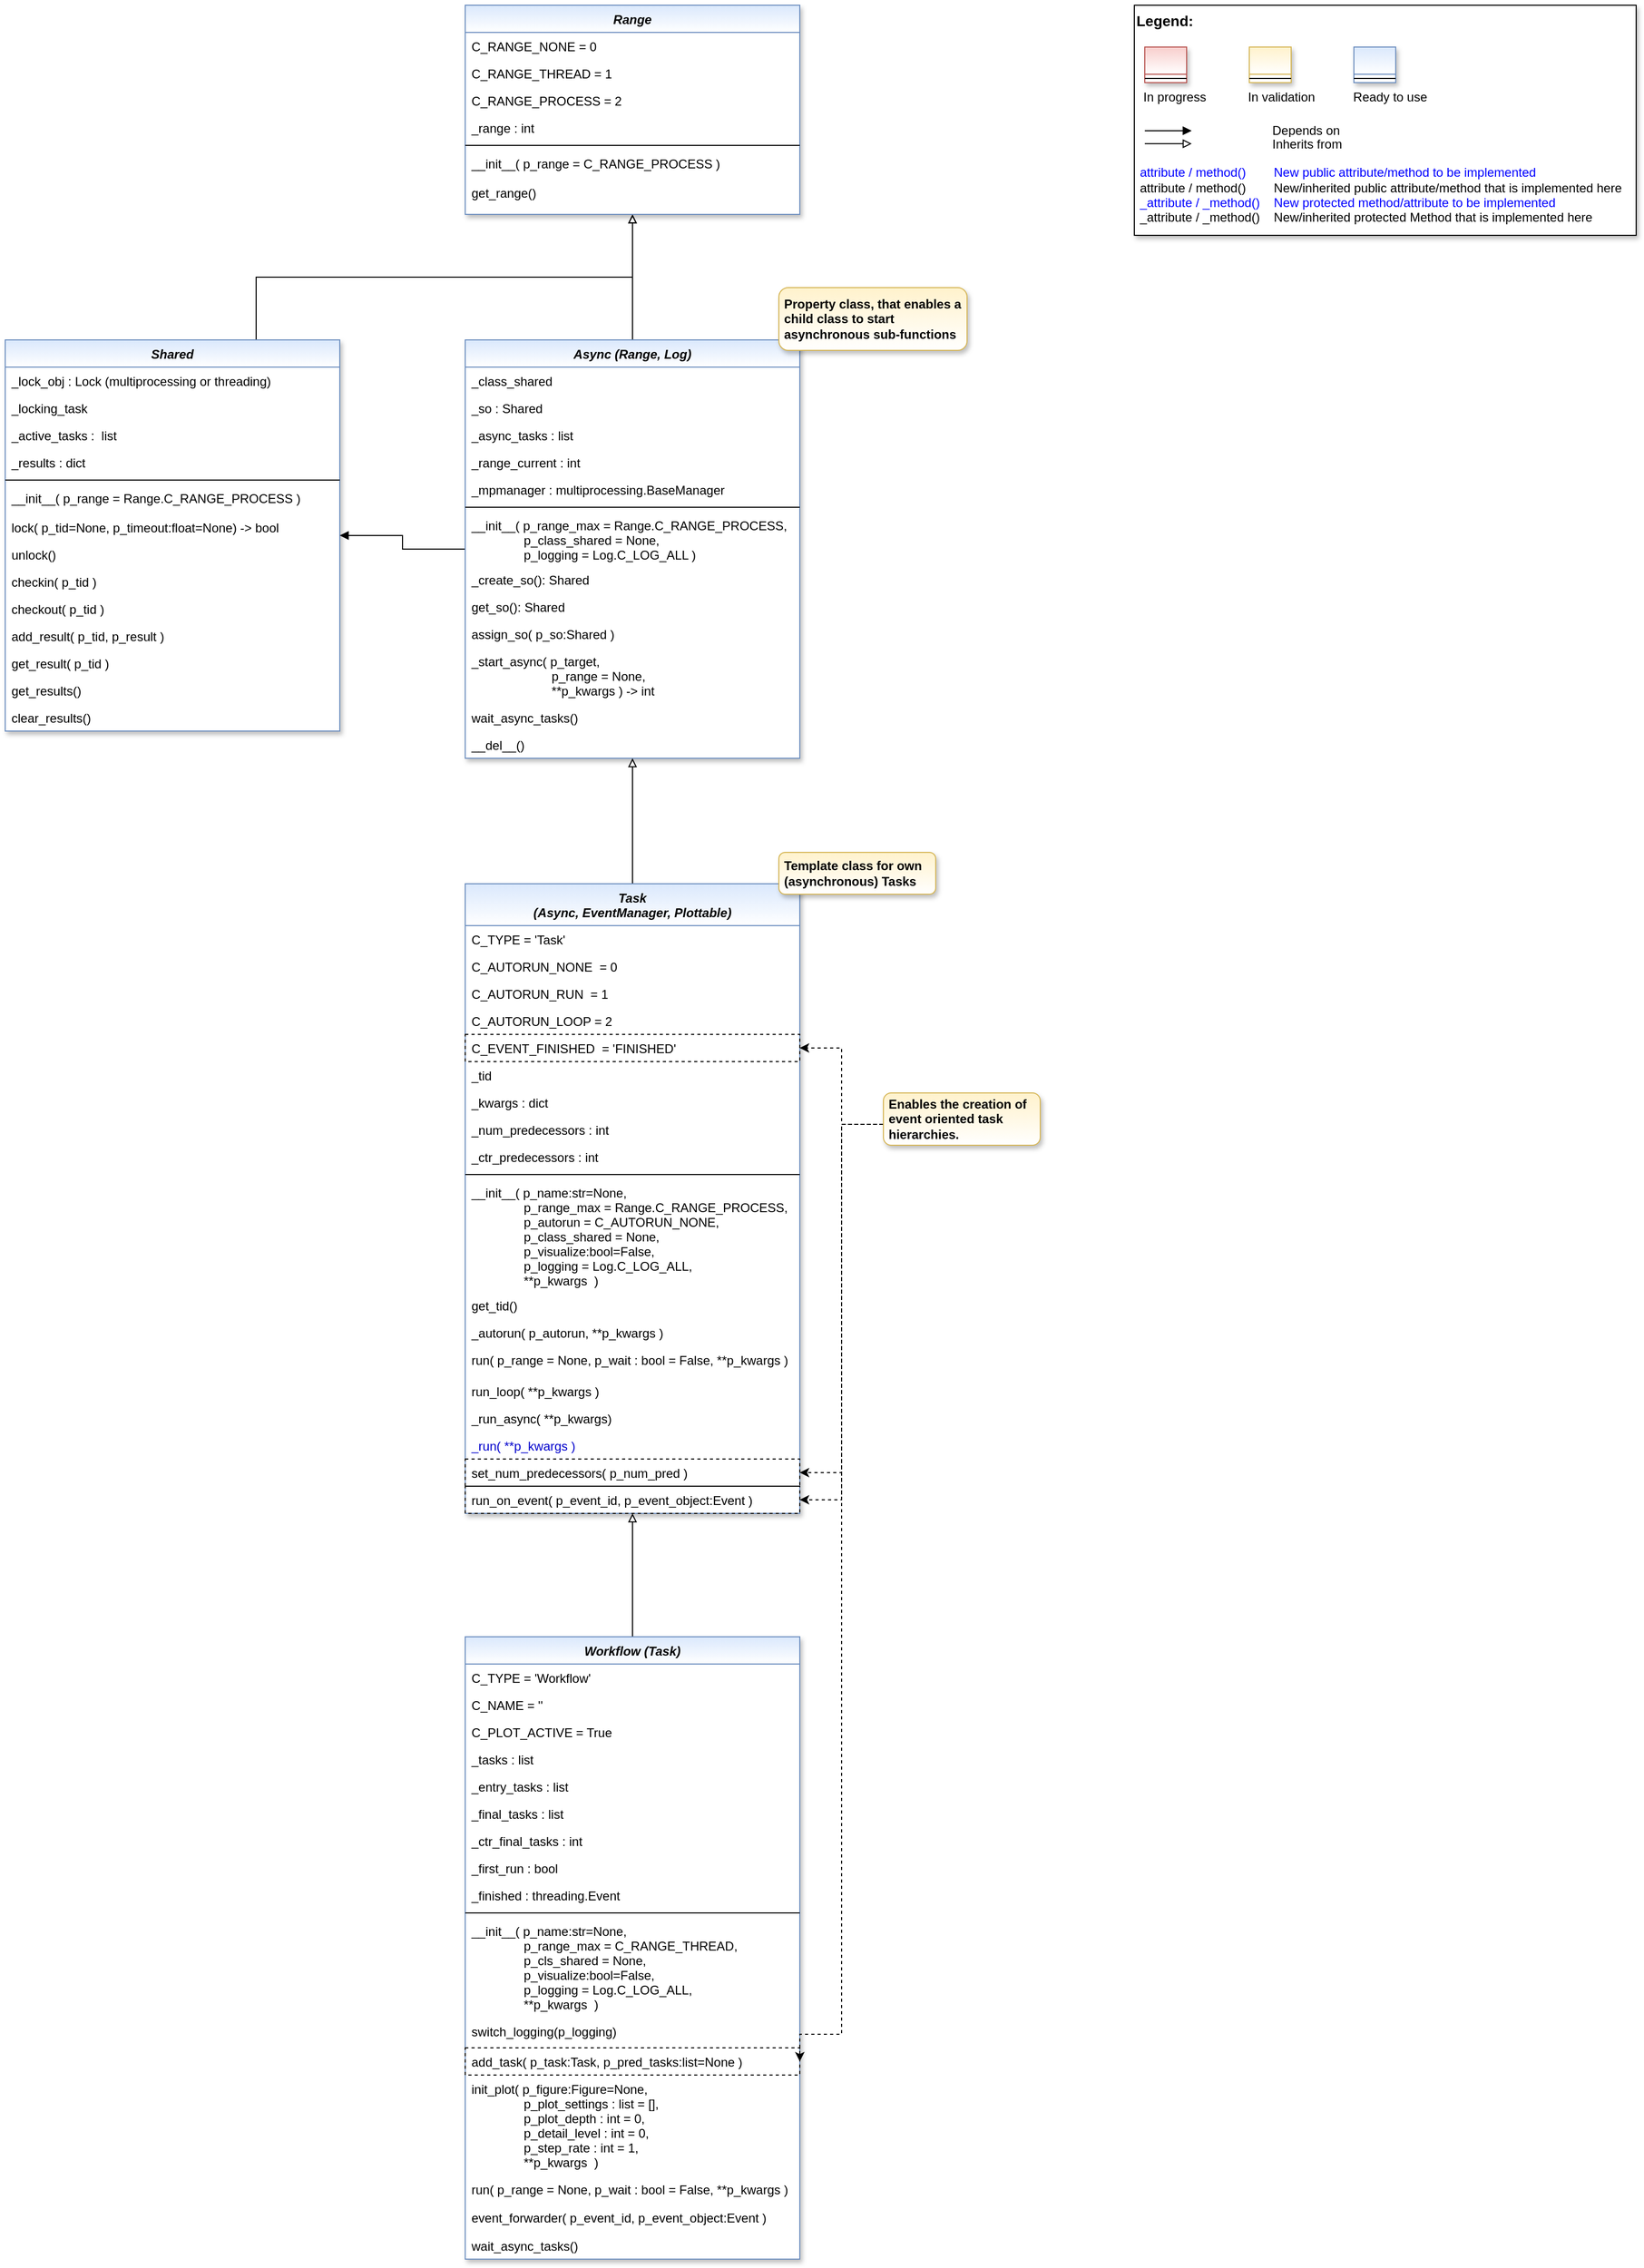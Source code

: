 <mxfile version="20.2.8" type="device"><diagram id="C5RBs43oDa-KdzZeNtuy" name="Page-1"><mxGraphModel dx="2810" dy="5937" grid="1" gridSize="10" guides="1" tooltips="1" connect="1" arrows="1" fold="1" page="1" pageScale="1" pageWidth="1654" pageHeight="2336" math="0" shadow="0"><root><mxCell id="WIyWlLk6GJQsqaUBKTNV-0"/><mxCell id="WIyWlLk6GJQsqaUBKTNV-1" parent="WIyWlLk6GJQsqaUBKTNV-0"/><mxCell id="HHrvhmsQsyEggMaAUGNa-10" value="" style="group" parent="WIyWlLk6GJQsqaUBKTNV-1" vertex="1" connectable="0"><mxGeometry x="1120" y="-4640" width="480" height="220" as="geometry"/></mxCell><mxCell id="HHrvhmsQsyEggMaAUGNa-11" value="&lt;font color=&quot;#000000&quot; size=&quot;1&quot;&gt;&lt;b style=&quot;font-size: 14px&quot;&gt;Legend:&lt;br&gt;&lt;/b&gt;&lt;/font&gt;&lt;br&gt;&lt;br&gt;&lt;br&gt;&lt;font color=&quot;#0000ff&quot; style=&quot;font-size: 6px&quot;&gt;&lt;br&gt;&lt;/font&gt;&lt;span style=&quot;color: rgb(0 , 0 , 0)&quot;&gt;&lt;font style=&quot;font-size: 4px&quot;&gt;&amp;nbsp; &amp;nbsp;&lt;/font&gt;&amp;nbsp;In progress&amp;nbsp; &amp;nbsp; &amp;nbsp; &amp;nbsp; &amp;nbsp; &amp;nbsp; In validation&amp;nbsp; &amp;nbsp; &amp;nbsp; &amp;nbsp; &amp;nbsp; &amp;nbsp;Ready to use&lt;/span&gt;&lt;font color=&quot;#000000&quot;&gt;&amp;nbsp;&lt;br&gt;&lt;/font&gt;&lt;font color=&quot;#0000ff&quot;&gt;&lt;br&gt;&lt;br&gt;&lt;br&gt;&lt;br&gt;&amp;nbsp;attribute / method()&amp;nbsp; &amp;nbsp; &amp;nbsp; &amp;nbsp; New public attribute/method to be implemented&lt;/font&gt;&lt;br&gt;&lt;font color=&quot;#000000&quot;&gt;&amp;nbsp;&lt;/font&gt;&lt;font color=&quot;#000000&quot;&gt;attribute / method()&lt;span&gt;&#9;&lt;/span&gt;&amp;nbsp; &amp;nbsp; &amp;nbsp; &amp;nbsp;New/inherited public attribute/method that is implemented here&lt;br&gt;&lt;/font&gt;&lt;font color=&quot;#0000ff&quot;&gt;&amp;nbsp;_attribute /&amp;nbsp;&lt;/font&gt;&lt;font color=&quot;#0000ff&quot;&gt;_method()&amp;nbsp; &amp;nbsp; New protected method/attribute to be implemented&lt;/font&gt;&lt;br&gt;&lt;font color=&quot;#000000&quot;&gt;&amp;nbsp;_attribute / _method()&amp;nbsp; &amp;nbsp; New/inherited protected Method that is implemented here&lt;br&gt;&lt;/font&gt;&lt;font color=&quot;#000000&quot;&gt;&lt;br&gt;&lt;br&gt;&lt;br&gt;&lt;br&gt;&lt;br&gt;&lt;/font&gt;" style="text;html=1;align=left;verticalAlign=top;whiteSpace=wrap;rounded=0;fontColor=#006600;strokeColor=#000000;shadow=1;fillColor=#ffffff;" parent="HHrvhmsQsyEggMaAUGNa-10" vertex="1"><mxGeometry width="480" height="220" as="geometry"/></mxCell><mxCell id="HHrvhmsQsyEggMaAUGNa-12" value="Depends on" style="endArrow=block;html=1;labelPosition=right;verticalLabelPosition=middle;align=left;verticalAlign=middle;endFill=1;fontSize=12;" parent="HHrvhmsQsyEggMaAUGNa-10" edge="1"><mxGeometry x="-1590" y="-2180" width="50" height="50" as="geometry"><mxPoint x="10.0" y="120.003" as="sourcePoint"/><mxPoint x="54.848" y="120.003" as="targetPoint"/><mxPoint x="98" as="offset"/><Array as="points"><mxPoint x="30" y="120"/></Array></mxGeometry></mxCell><mxCell id="HHrvhmsQsyEggMaAUGNa-13" value="Inherits from" style="endArrow=block;html=1;labelPosition=right;verticalLabelPosition=middle;align=left;verticalAlign=middle;endFill=0;fontSize=12;" parent="HHrvhmsQsyEggMaAUGNa-10" edge="1"><mxGeometry x="-1590" y="-2180" width="50" height="50" as="geometry"><mxPoint x="10.0" y="132.385" as="sourcePoint"/><mxPoint x="54.848" y="132.385" as="targetPoint"/><mxPoint x="98" y="1" as="offset"/></mxGeometry></mxCell><mxCell id="HHrvhmsQsyEggMaAUGNa-14" value="" style="swimlane;fontStyle=3;align=center;verticalAlign=top;childLayout=stackLayout;horizontal=1;startSize=26;horizontalStack=0;resizeParent=1;resizeLast=0;collapsible=1;marginBottom=0;rounded=0;shadow=1;strokeWidth=1;fillColor=#f8cecc;strokeColor=#b85450;gradientColor=#ffffff;swimlaneFillColor=#ffffff;" parent="HHrvhmsQsyEggMaAUGNa-10" vertex="1"><mxGeometry x="10" y="40" width="40" height="34" as="geometry"><mxRectangle x="230" y="140" width="160" height="26" as="alternateBounds"/></mxGeometry></mxCell><mxCell id="HHrvhmsQsyEggMaAUGNa-15" value="" style="line;html=1;strokeWidth=1;align=left;verticalAlign=middle;spacingTop=-1;spacingLeft=3;spacingRight=3;rotatable=0;labelPosition=right;points=[];portConstraint=eastwest;" parent="HHrvhmsQsyEggMaAUGNa-14" vertex="1"><mxGeometry y="26" width="40" height="8" as="geometry"/></mxCell><mxCell id="HHrvhmsQsyEggMaAUGNa-16" value="" style="swimlane;fontStyle=3;align=center;verticalAlign=top;childLayout=stackLayout;horizontal=1;startSize=26;horizontalStack=0;resizeParent=1;resizeLast=0;collapsible=1;marginBottom=0;rounded=0;shadow=1;strokeWidth=1;fillColor=#fff2cc;strokeColor=#d6b656;gradientColor=#ffffff;swimlaneFillColor=#ffffff;" parent="HHrvhmsQsyEggMaAUGNa-10" vertex="1"><mxGeometry x="110" y="40" width="40" height="34" as="geometry"><mxRectangle x="230" y="140" width="160" height="26" as="alternateBounds"/></mxGeometry></mxCell><mxCell id="HHrvhmsQsyEggMaAUGNa-17" value="" style="line;html=1;strokeWidth=1;align=left;verticalAlign=middle;spacingTop=-1;spacingLeft=3;spacingRight=3;rotatable=0;labelPosition=right;points=[];portConstraint=eastwest;" parent="HHrvhmsQsyEggMaAUGNa-16" vertex="1"><mxGeometry y="26" width="40" height="8" as="geometry"/></mxCell><mxCell id="HHrvhmsQsyEggMaAUGNa-18" value="" style="swimlane;fontStyle=3;align=center;verticalAlign=top;childLayout=stackLayout;horizontal=1;startSize=26;horizontalStack=0;resizeParent=1;resizeLast=0;collapsible=1;marginBottom=0;rounded=0;shadow=1;strokeWidth=1;fillColor=#dae8fc;strokeColor=#6c8ebf;gradientColor=#ffffff;swimlaneFillColor=#ffffff;" parent="HHrvhmsQsyEggMaAUGNa-10" vertex="1"><mxGeometry x="210" y="40" width="40" height="34" as="geometry"><mxRectangle x="230" y="140" width="160" height="26" as="alternateBounds"/></mxGeometry></mxCell><mxCell id="HHrvhmsQsyEggMaAUGNa-19" value="" style="line;html=1;strokeWidth=1;align=left;verticalAlign=middle;spacingTop=-1;spacingLeft=3;spacingRight=3;rotatable=0;labelPosition=right;points=[];portConstraint=eastwest;" parent="HHrvhmsQsyEggMaAUGNa-18" vertex="1"><mxGeometry y="26" width="40" height="8" as="geometry"/></mxCell><mxCell id="9LxAVHbpvMnnxBHoJzir-17" style="edgeStyle=orthogonalEdgeStyle;rounded=0;orthogonalLoop=1;jettySize=auto;html=1;fontColor=default;endArrow=block;endFill=0;exitX=0.75;exitY=0;exitDx=0;exitDy=0;" parent="WIyWlLk6GJQsqaUBKTNV-1" source="WDuXBOlFY5vo2XqwVICg-8" target="9LxAVHbpvMnnxBHoJzir-0" edge="1"><mxGeometry relative="1" as="geometry"><Array as="points"><mxPoint x="280" y="-4380"/><mxPoint x="640" y="-4380"/></Array></mxGeometry></mxCell><mxCell id="WDuXBOlFY5vo2XqwVICg-8" value="Shared" style="swimlane;fontStyle=3;align=center;verticalAlign=top;childLayout=stackLayout;horizontal=1;startSize=26;horizontalStack=0;resizeParent=1;resizeLast=0;collapsible=1;marginBottom=0;rounded=0;shadow=1;strokeWidth=1;fillColor=#dae8fc;strokeColor=#6c8ebf;glass=0;swimlaneFillColor=#ffffff;gradientColor=#FFFFFF;" parent="WIyWlLk6GJQsqaUBKTNV-1" vertex="1"><mxGeometry x="40" y="-4320" width="320" height="374" as="geometry"><mxRectangle x="230" y="140" width="160" height="26" as="alternateBounds"/></mxGeometry></mxCell><mxCell id="WDuXBOlFY5vo2XqwVICg-10" value="_lock_obj : Lock (multiprocessing or threading)" style="text;align=left;verticalAlign=top;spacingLeft=4;spacingRight=4;overflow=hidden;rotatable=0;points=[[0,0.5],[1,0.5]];portConstraint=eastwest;" parent="WDuXBOlFY5vo2XqwVICg-8" vertex="1"><mxGeometry y="26" width="320" height="26" as="geometry"/></mxCell><mxCell id="rg4bafp1ZTj66OTDNm47-4" value="_locking_task" style="text;align=left;verticalAlign=top;spacingLeft=4;spacingRight=4;overflow=hidden;rotatable=0;points=[[0,0.5],[1,0.5]];portConstraint=eastwest;" parent="WDuXBOlFY5vo2XqwVICg-8" vertex="1"><mxGeometry y="52" width="320" height="26" as="geometry"/></mxCell><mxCell id="rg4bafp1ZTj66OTDNm47-0" value="_active_tasks :  list" style="text;align=left;verticalAlign=top;spacingLeft=4;spacingRight=4;overflow=hidden;rotatable=0;points=[[0,0.5],[1,0.5]];portConstraint=eastwest;" parent="WDuXBOlFY5vo2XqwVICg-8" vertex="1"><mxGeometry y="78" width="320" height="26" as="geometry"/></mxCell><mxCell id="XThh0Ke1JWabL_6RIXxP-0" value="_results : dict" style="text;align=left;verticalAlign=top;spacingLeft=4;spacingRight=4;overflow=hidden;rotatable=0;points=[[0,0.5],[1,0.5]];portConstraint=eastwest;" parent="WDuXBOlFY5vo2XqwVICg-8" vertex="1"><mxGeometry y="104" width="320" height="26" as="geometry"/></mxCell><mxCell id="WDuXBOlFY5vo2XqwVICg-11" value="" style="line;html=1;strokeWidth=1;align=left;verticalAlign=middle;spacingTop=-1;spacingLeft=3;spacingRight=3;rotatable=0;labelPosition=right;points=[];portConstraint=eastwest;" parent="WDuXBOlFY5vo2XqwVICg-8" vertex="1"><mxGeometry y="130" width="320" height="8" as="geometry"/></mxCell><mxCell id="9LxAVHbpvMnnxBHoJzir-18" value="__init__( p_range = Range.C_RANGE_PROCESS )" style="text;align=left;verticalAlign=top;spacingLeft=4;spacingRight=4;overflow=hidden;rotatable=0;points=[[0,0.5],[1,0.5]];portConstraint=eastwest;fontColor=default;" parent="WDuXBOlFY5vo2XqwVICg-8" vertex="1"><mxGeometry y="138" width="320" height="28" as="geometry"/></mxCell><mxCell id="WDuXBOlFY5vo2XqwVICg-12" value="lock( p_tid=None, p_timeout:float=None) -&gt; bool" style="text;align=left;verticalAlign=top;spacingLeft=4;spacingRight=4;overflow=hidden;rotatable=0;points=[[0,0.5],[1,0.5]];portConstraint=eastwest;fontColor=default;" parent="WDuXBOlFY5vo2XqwVICg-8" vertex="1"><mxGeometry y="166" width="320" height="26" as="geometry"/></mxCell><mxCell id="WDuXBOlFY5vo2XqwVICg-13" value="unlock()" style="text;align=left;verticalAlign=top;spacingLeft=4;spacingRight=4;overflow=hidden;rotatable=0;points=[[0,0.5],[1,0.5]];portConstraint=eastwest;fontColor=default;" parent="WDuXBOlFY5vo2XqwVICg-8" vertex="1"><mxGeometry y="192" width="320" height="26" as="geometry"/></mxCell><mxCell id="WDuXBOlFY5vo2XqwVICg-55" value="checkin( p_tid )" style="text;align=left;verticalAlign=top;spacingLeft=4;spacingRight=4;overflow=hidden;rotatable=0;points=[[0,0.5],[1,0.5]];portConstraint=eastwest;fontColor=default;" parent="WDuXBOlFY5vo2XqwVICg-8" vertex="1"><mxGeometry y="218" width="320" height="26" as="geometry"/></mxCell><mxCell id="WDuXBOlFY5vo2XqwVICg-56" value="checkout( p_tid )" style="text;align=left;verticalAlign=top;spacingLeft=4;spacingRight=4;overflow=hidden;rotatable=0;points=[[0,0.5],[1,0.5]];portConstraint=eastwest;fontColor=default;" parent="WDuXBOlFY5vo2XqwVICg-8" vertex="1"><mxGeometry y="244" width="320" height="26" as="geometry"/></mxCell><mxCell id="XThh0Ke1JWabL_6RIXxP-1" value="add_result( p_tid, p_result )" style="text;align=left;verticalAlign=top;spacingLeft=4;spacingRight=4;overflow=hidden;rotatable=0;points=[[0,0.5],[1,0.5]];portConstraint=eastwest;fontColor=default;" parent="WDuXBOlFY5vo2XqwVICg-8" vertex="1"><mxGeometry y="270" width="320" height="26" as="geometry"/></mxCell><mxCell id="XThh0Ke1JWabL_6RIXxP-2" value="get_result( p_tid )" style="text;align=left;verticalAlign=top;spacingLeft=4;spacingRight=4;overflow=hidden;rotatable=0;points=[[0,0.5],[1,0.5]];portConstraint=eastwest;fontColor=default;" parent="WDuXBOlFY5vo2XqwVICg-8" vertex="1"><mxGeometry y="296" width="320" height="26" as="geometry"/></mxCell><mxCell id="XThh0Ke1JWabL_6RIXxP-3" value="get_results()" style="text;align=left;verticalAlign=top;spacingLeft=4;spacingRight=4;overflow=hidden;rotatable=0;points=[[0,0.5],[1,0.5]];portConstraint=eastwest;fontColor=default;" parent="WDuXBOlFY5vo2XqwVICg-8" vertex="1"><mxGeometry y="322" width="320" height="26" as="geometry"/></mxCell><mxCell id="XThh0Ke1JWabL_6RIXxP-4" value="clear_results()" style="text;align=left;verticalAlign=top;spacingLeft=4;spacingRight=4;overflow=hidden;rotatable=0;points=[[0,0.5],[1,0.5]];portConstraint=eastwest;fontColor=default;" parent="WDuXBOlFY5vo2XqwVICg-8" vertex="1"><mxGeometry y="348" width="320" height="26" as="geometry"/></mxCell><mxCell id="WDuXBOlFY5vo2XqwVICg-52" style="edgeStyle=orthogonalEdgeStyle;rounded=0;orthogonalLoop=1;jettySize=auto;html=1;endArrow=block;endFill=1;" parent="WIyWlLk6GJQsqaUBKTNV-1" source="WDuXBOlFY5vo2XqwVICg-16" target="WDuXBOlFY5vo2XqwVICg-8" edge="1"><mxGeometry relative="1" as="geometry"/></mxCell><mxCell id="9LxAVHbpvMnnxBHoJzir-15" style="edgeStyle=orthogonalEdgeStyle;rounded=0;orthogonalLoop=1;jettySize=auto;html=1;fontColor=default;endArrow=block;endFill=0;" parent="WIyWlLk6GJQsqaUBKTNV-1" source="WDuXBOlFY5vo2XqwVICg-16" target="9LxAVHbpvMnnxBHoJzir-0" edge="1"><mxGeometry relative="1" as="geometry"/></mxCell><mxCell id="WDuXBOlFY5vo2XqwVICg-16" value="Async (Range, Log)" style="swimlane;fontStyle=3;align=center;verticalAlign=top;childLayout=stackLayout;horizontal=1;startSize=26;horizontalStack=0;resizeParent=1;resizeLast=0;collapsible=1;marginBottom=0;rounded=0;shadow=1;strokeWidth=1;fillColor=#dae8fc;strokeColor=#6c8ebf;glass=0;swimlaneFillColor=#ffffff;gradientColor=#FFFFFF;" parent="WIyWlLk6GJQsqaUBKTNV-1" vertex="1"><mxGeometry x="480" y="-4320" width="320" height="400" as="geometry"><mxRectangle x="230" y="140" width="160" height="26" as="alternateBounds"/></mxGeometry></mxCell><mxCell id="qdEd50DQsUWkVp72ktT0-2" value="_class_shared " style="text;align=left;verticalAlign=top;spacingLeft=4;spacingRight=4;overflow=hidden;rotatable=0;points=[[0,0.5],[1,0.5]];portConstraint=eastwest;" parent="WDuXBOlFY5vo2XqwVICg-16" vertex="1"><mxGeometry y="26" width="320" height="26" as="geometry"/></mxCell><mxCell id="WDuXBOlFY5vo2XqwVICg-21" value="_so : Shared" style="text;align=left;verticalAlign=top;spacingLeft=4;spacingRight=4;overflow=hidden;rotatable=0;points=[[0,0.5],[1,0.5]];portConstraint=eastwest;" parent="WDuXBOlFY5vo2XqwVICg-16" vertex="1"><mxGeometry y="52" width="320" height="26" as="geometry"/></mxCell><mxCell id="pchlBqgnYkhymtgT7NQE-0" value="_async_tasks : list" style="text;align=left;verticalAlign=top;spacingLeft=4;spacingRight=4;overflow=hidden;rotatable=0;points=[[0,0.5],[1,0.5]];portConstraint=eastwest;" parent="WDuXBOlFY5vo2XqwVICg-16" vertex="1"><mxGeometry y="78" width="320" height="26" as="geometry"/></mxCell><mxCell id="GNfUXG8AQlDy8clmaikL-9" value="_range_current : int" style="text;align=left;verticalAlign=top;spacingLeft=4;spacingRight=4;overflow=hidden;rotatable=0;points=[[0,0.5],[1,0.5]];portConstraint=eastwest;" parent="WDuXBOlFY5vo2XqwVICg-16" vertex="1"><mxGeometry y="104" width="320" height="26" as="geometry"/></mxCell><mxCell id="qdEd50DQsUWkVp72ktT0-1" value="_mpmanager : multiprocessing.BaseManager" style="text;align=left;verticalAlign=top;spacingLeft=4;spacingRight=4;overflow=hidden;rotatable=0;points=[[0,0.5],[1,0.5]];portConstraint=eastwest;" parent="WDuXBOlFY5vo2XqwVICg-16" vertex="1"><mxGeometry y="130" width="320" height="26" as="geometry"/></mxCell><mxCell id="WDuXBOlFY5vo2XqwVICg-22" value="" style="line;html=1;strokeWidth=1;align=left;verticalAlign=middle;spacingTop=-1;spacingLeft=3;spacingRight=3;rotatable=0;labelPosition=right;points=[];portConstraint=eastwest;" parent="WDuXBOlFY5vo2XqwVICg-16" vertex="1"><mxGeometry y="156" width="320" height="8" as="geometry"/></mxCell><mxCell id="WDuXBOlFY5vo2XqwVICg-23" value="__init__( p_range_max = Range.C_RANGE_PROCESS,&#10;               p_class_shared = None,&#10;               p_logging = Log.C_LOG_ALL )" style="text;align=left;verticalAlign=top;spacingLeft=4;spacingRight=4;overflow=hidden;rotatable=0;points=[[0,0.5],[1,0.5]];portConstraint=eastwest;fontColor=default;" parent="WDuXBOlFY5vo2XqwVICg-16" vertex="1"><mxGeometry y="164" width="320" height="52" as="geometry"/></mxCell><mxCell id="qdEd50DQsUWkVp72ktT0-0" value="_create_so(): Shared" style="text;align=left;verticalAlign=top;spacingLeft=4;spacingRight=4;overflow=hidden;rotatable=0;points=[[0,0.5],[1,0.5]];portConstraint=eastwest;fontColor=default;" parent="WDuXBOlFY5vo2XqwVICg-16" vertex="1"><mxGeometry y="216" width="320" height="26" as="geometry"/></mxCell><mxCell id="WDuXBOlFY5vo2XqwVICg-58" value="get_so(): Shared" style="text;align=left;verticalAlign=top;spacingLeft=4;spacingRight=4;overflow=hidden;rotatable=0;points=[[0,0.5],[1,0.5]];portConstraint=eastwest;fontColor=default;" parent="WDuXBOlFY5vo2XqwVICg-16" vertex="1"><mxGeometry y="242" width="320" height="26" as="geometry"/></mxCell><mxCell id="95k7f4XXosl03UnbL2Pu-0" value="assign_so( p_so:Shared )" style="text;align=left;verticalAlign=top;spacingLeft=4;spacingRight=4;overflow=hidden;rotatable=0;points=[[0,0.5],[1,0.5]];portConstraint=eastwest;fontColor=default;" parent="WDuXBOlFY5vo2XqwVICg-16" vertex="1"><mxGeometry y="268" width="320" height="26" as="geometry"/></mxCell><mxCell id="WDuXBOlFY5vo2XqwVICg-26" value="_start_async( p_target,&#10;                       p_range = None,&#10;                       **p_kwargs ) -&gt; int" style="text;align=left;verticalAlign=top;spacingLeft=4;spacingRight=4;overflow=hidden;rotatable=0;points=[[0,0.5],[1,0.5]];portConstraint=eastwest;fontColor=default;" parent="WDuXBOlFY5vo2XqwVICg-16" vertex="1"><mxGeometry y="294" width="320" height="54" as="geometry"/></mxCell><mxCell id="WDuXBOlFY5vo2XqwVICg-28" value="wait_async_tasks()" style="text;align=left;verticalAlign=top;spacingLeft=4;spacingRight=4;overflow=hidden;rotatable=0;points=[[0,0.5],[1,0.5]];portConstraint=eastwest;fontColor=default;" parent="WDuXBOlFY5vo2XqwVICg-16" vertex="1"><mxGeometry y="348" width="320" height="26" as="geometry"/></mxCell><mxCell id="yGpFFiJKkBdN3eeXSEIb-0" value="__del__()" style="text;align=left;verticalAlign=top;spacingLeft=4;spacingRight=4;overflow=hidden;rotatable=0;points=[[0,0.5],[1,0.5]];portConstraint=eastwest;fontColor=default;" parent="WDuXBOlFY5vo2XqwVICg-16" vertex="1"><mxGeometry y="374" width="320" height="26" as="geometry"/></mxCell><mxCell id="WDuXBOlFY5vo2XqwVICg-30" value="Property class, that enables a child class to start asynchronous sub-functions" style="rounded=1;whiteSpace=wrap;html=1;fillColor=#fff2cc;strokeColor=#d6b656;shadow=1;gradientColor=#ffffff;fontStyle=1;align=left;verticalAlign=middle;spacingRight=3;spacingLeft=3;" parent="WIyWlLk6GJQsqaUBKTNV-1" vertex="1"><mxGeometry x="780" y="-4370" width="180" height="60" as="geometry"/></mxCell><mxCell id="Vd6ZvMeR5NhDhbVBn8Km-30" style="edgeStyle=orthogonalEdgeStyle;rounded=0;orthogonalLoop=1;jettySize=auto;html=1;fontColor=#0000CC;endArrow=block;endFill=0;" parent="WIyWlLk6GJQsqaUBKTNV-1" source="Vd6ZvMeR5NhDhbVBn8Km-0" target="WDuXBOlFY5vo2XqwVICg-16" edge="1"><mxGeometry relative="1" as="geometry"/></mxCell><mxCell id="Vd6ZvMeR5NhDhbVBn8Km-0" value="Task &#10;(Async, EventManager, Plottable)" style="swimlane;fontStyle=3;align=center;verticalAlign=top;childLayout=stackLayout;horizontal=1;startSize=40;horizontalStack=0;resizeParent=1;resizeLast=0;collapsible=1;marginBottom=0;rounded=0;shadow=1;strokeWidth=1;fillColor=#dae8fc;strokeColor=#6c8ebf;glass=0;swimlaneFillColor=#ffffff;gradientColor=#FFFFFF;" parent="WIyWlLk6GJQsqaUBKTNV-1" vertex="1"><mxGeometry x="480" y="-3800" width="320" height="602" as="geometry"><mxRectangle x="230" y="140" width="160" height="26" as="alternateBounds"/></mxGeometry></mxCell><mxCell id="Vd6ZvMeR5NhDhbVBn8Km-1" value="C_TYPE = 'Task'" style="text;align=left;verticalAlign=top;spacingLeft=4;spacingRight=4;overflow=hidden;rotatable=0;points=[[0,0.5],[1,0.5]];portConstraint=eastwest;" parent="Vd6ZvMeR5NhDhbVBn8Km-0" vertex="1"><mxGeometry y="40" width="320" height="26" as="geometry"/></mxCell><mxCell id="Vd6ZvMeR5NhDhbVBn8Km-37" value="C_AUTORUN_NONE  = 0" style="text;align=left;verticalAlign=top;spacingLeft=4;spacingRight=4;overflow=hidden;rotatable=0;points=[[0,0.5],[1,0.5]];portConstraint=eastwest;" parent="Vd6ZvMeR5NhDhbVBn8Km-0" vertex="1"><mxGeometry y="66" width="320" height="26" as="geometry"/></mxCell><mxCell id="Vd6ZvMeR5NhDhbVBn8Km-40" value="C_AUTORUN_RUN  = 1" style="text;align=left;verticalAlign=top;spacingLeft=4;spacingRight=4;overflow=hidden;rotatable=0;points=[[0,0.5],[1,0.5]];portConstraint=eastwest;" parent="Vd6ZvMeR5NhDhbVBn8Km-0" vertex="1"><mxGeometry y="92" width="320" height="26" as="geometry"/></mxCell><mxCell id="Vd6ZvMeR5NhDhbVBn8Km-41" value="C_AUTORUN_LOOP = 2" style="text;align=left;verticalAlign=top;spacingLeft=4;spacingRight=4;overflow=hidden;rotatable=0;points=[[0,0.5],[1,0.5]];portConstraint=eastwest;" parent="Vd6ZvMeR5NhDhbVBn8Km-0" vertex="1"><mxGeometry y="118" width="320" height="26" as="geometry"/></mxCell><mxCell id="-NWyy7EMzkHl3iJtP7bn-2" value="C_EVENT_FINISHED  = 'FINISHED'" style="text;align=left;verticalAlign=top;spacingLeft=4;spacingRight=4;overflow=hidden;rotatable=0;points=[[0,0.5],[1,0.5]];portConstraint=eastwest;strokeColor=default;dashed=1;" parent="Vd6ZvMeR5NhDhbVBn8Km-0" vertex="1"><mxGeometry y="144" width="320" height="26" as="geometry"/></mxCell><mxCell id="Wu-smTIEwxG1RFYu1KNc-1" value="_tid" style="text;align=left;verticalAlign=top;spacingLeft=4;spacingRight=4;overflow=hidden;rotatable=0;points=[[0,0.5],[1,0.5]];portConstraint=eastwest;" parent="Vd6ZvMeR5NhDhbVBn8Km-0" vertex="1"><mxGeometry y="170" width="320" height="26" as="geometry"/></mxCell><mxCell id="Wu-smTIEwxG1RFYu1KNc-2" value="_kwargs : dict" style="text;align=left;verticalAlign=top;spacingLeft=4;spacingRight=4;overflow=hidden;rotatable=0;points=[[0,0.5],[1,0.5]];portConstraint=eastwest;" parent="Vd6ZvMeR5NhDhbVBn8Km-0" vertex="1"><mxGeometry y="196" width="320" height="26" as="geometry"/></mxCell><mxCell id="qdEd50DQsUWkVp72ktT0-4" value="_num_predecessors : int" style="text;align=left;verticalAlign=top;spacingLeft=4;spacingRight=4;overflow=hidden;rotatable=0;points=[[0,0.5],[1,0.5]];portConstraint=eastwest;" parent="Vd6ZvMeR5NhDhbVBn8Km-0" vertex="1"><mxGeometry y="222" width="320" height="26" as="geometry"/></mxCell><mxCell id="qdEd50DQsUWkVp72ktT0-6" value="_ctr_predecessors : int" style="text;align=left;verticalAlign=top;spacingLeft=4;spacingRight=4;overflow=hidden;rotatable=0;points=[[0,0.5],[1,0.5]];portConstraint=eastwest;" parent="Vd6ZvMeR5NhDhbVBn8Km-0" vertex="1"><mxGeometry y="248" width="320" height="26" as="geometry"/></mxCell><mxCell id="Vd6ZvMeR5NhDhbVBn8Km-6" value="" style="line;html=1;strokeWidth=1;align=left;verticalAlign=middle;spacingTop=-1;spacingLeft=3;spacingRight=3;rotatable=0;labelPosition=right;points=[];portConstraint=eastwest;" parent="Vd6ZvMeR5NhDhbVBn8Km-0" vertex="1"><mxGeometry y="274" width="320" height="8" as="geometry"/></mxCell><mxCell id="Vd6ZvMeR5NhDhbVBn8Km-34" value="__init__( p_name:str=None, &#10;               p_range_max = Range.C_RANGE_PROCESS,&#10;               p_autorun = C_AUTORUN_NONE,&#10;               p_class_shared = None,&#10;               p_visualize:bool=False,&#10;               p_logging = Log.C_LOG_ALL,&#10;               **p_kwargs  )" style="text;align=left;verticalAlign=top;spacingLeft=4;spacingRight=4;overflow=hidden;rotatable=0;points=[[0,0.5],[1,0.5]];portConstraint=eastwest;fontColor=default;" parent="Vd6ZvMeR5NhDhbVBn8Km-0" vertex="1"><mxGeometry y="282" width="320" height="108" as="geometry"/></mxCell><mxCell id="4cmaLGjAUDFR5MgCy0Vt-32" value="get_tid()" style="text;align=left;verticalAlign=top;spacingLeft=4;spacingRight=4;overflow=hidden;rotatable=0;points=[[0,0.5],[1,0.5]];portConstraint=eastwest;fontColor=default;" parent="Vd6ZvMeR5NhDhbVBn8Km-0" vertex="1"><mxGeometry y="390" width="320" height="26" as="geometry"/></mxCell><mxCell id="Vd6ZvMeR5NhDhbVBn8Km-35" value="_autorun( p_autorun, **p_kwargs )" style="text;align=left;verticalAlign=top;spacingLeft=4;spacingRight=4;overflow=hidden;rotatable=0;points=[[0,0.5],[1,0.5]];portConstraint=eastwest;fontColor=default;" parent="Vd6ZvMeR5NhDhbVBn8Km-0" vertex="1"><mxGeometry y="416" width="320" height="26" as="geometry"/></mxCell><mxCell id="Vd6ZvMeR5NhDhbVBn8Km-14" value="run( p_range = None, p_wait : bool = False, **p_kwargs )" style="text;align=left;verticalAlign=top;spacingLeft=4;spacingRight=4;overflow=hidden;rotatable=0;points=[[0,0.5],[1,0.5]];portConstraint=eastwest;fontColor=default;" parent="Vd6ZvMeR5NhDhbVBn8Km-0" vertex="1"><mxGeometry y="442" width="320" height="30" as="geometry"/></mxCell><mxCell id="Vd6ZvMeR5NhDhbVBn8Km-33" value="run_loop( **p_kwargs )" style="text;align=left;verticalAlign=top;spacingLeft=4;spacingRight=4;overflow=hidden;rotatable=0;points=[[0,0.5],[1,0.5]];portConstraint=eastwest;fontColor=default;" parent="Vd6ZvMeR5NhDhbVBn8Km-0" vertex="1"><mxGeometry y="472" width="320" height="26" as="geometry"/></mxCell><mxCell id="GNfUXG8AQlDy8clmaikL-2" value="_run_async( **p_kwargs)" style="text;align=left;verticalAlign=top;spacingLeft=4;spacingRight=4;overflow=hidden;rotatable=0;points=[[0,0.5],[1,0.5]];portConstraint=eastwest;fontColor=default;" parent="Vd6ZvMeR5NhDhbVBn8Km-0" vertex="1"><mxGeometry y="498" width="320" height="26" as="geometry"/></mxCell><mxCell id="Vd6ZvMeR5NhDhbVBn8Km-15" value="_run( **p_kwargs )" style="text;align=left;verticalAlign=top;spacingLeft=4;spacingRight=4;overflow=hidden;rotatable=0;points=[[0,0.5],[1,0.5]];portConstraint=eastwest;fontColor=#0000CC;" parent="Vd6ZvMeR5NhDhbVBn8Km-0" vertex="1"><mxGeometry y="524" width="320" height="26" as="geometry"/></mxCell><mxCell id="qdEd50DQsUWkVp72ktT0-3" value="set_num_predecessors( p_num_pred )" style="text;align=left;verticalAlign=top;spacingLeft=4;spacingRight=4;overflow=hidden;rotatable=0;points=[[0,0.5],[1,0.5]];portConstraint=eastwest;fontColor=default;labelBorderColor=none;strokeColor=default;dashed=1;" parent="Vd6ZvMeR5NhDhbVBn8Km-0" vertex="1"><mxGeometry y="550" width="320" height="26" as="geometry"/></mxCell><mxCell id="-NWyy7EMzkHl3iJtP7bn-0" value="run_on_event( p_event_id, p_event_object:Event )" style="text;align=left;verticalAlign=top;spacingLeft=4;spacingRight=4;overflow=hidden;rotatable=0;points=[[0,0.5],[1,0.5]];portConstraint=eastwest;fontColor=default;labelBorderColor=none;strokeColor=default;dashed=1;" parent="Vd6ZvMeR5NhDhbVBn8Km-0" vertex="1"><mxGeometry y="576" width="320" height="26" as="geometry"/></mxCell><mxCell id="Vd6ZvMeR5NhDhbVBn8Km-31" style="edgeStyle=orthogonalEdgeStyle;rounded=0;orthogonalLoop=1;jettySize=auto;html=1;fontColor=#0000CC;endArrow=block;endFill=0;" parent="WIyWlLk6GJQsqaUBKTNV-1" source="Vd6ZvMeR5NhDhbVBn8Km-16" target="Vd6ZvMeR5NhDhbVBn8Km-0" edge="1"><mxGeometry relative="1" as="geometry"/></mxCell><mxCell id="Vd6ZvMeR5NhDhbVBn8Km-16" value="Workflow (Task)" style="swimlane;fontStyle=3;align=center;verticalAlign=top;childLayout=stackLayout;horizontal=1;startSize=26;horizontalStack=0;resizeParent=1;resizeLast=0;collapsible=1;marginBottom=0;rounded=0;shadow=1;strokeWidth=1;fillColor=#dae8fc;strokeColor=#6c8ebf;glass=0;swimlaneFillColor=#ffffff;gradientColor=#FFFFFF;" parent="WIyWlLk6GJQsqaUBKTNV-1" vertex="1"><mxGeometry x="480" y="-3080" width="320" height="595" as="geometry"><mxRectangle x="230" y="140" width="160" height="26" as="alternateBounds"/></mxGeometry></mxCell><mxCell id="Vd6ZvMeR5NhDhbVBn8Km-17" value="C_TYPE = 'Workflow'" style="text;align=left;verticalAlign=top;spacingLeft=4;spacingRight=4;overflow=hidden;rotatable=0;points=[[0,0.5],[1,0.5]];portConstraint=eastwest;" parent="Vd6ZvMeR5NhDhbVBn8Km-16" vertex="1"><mxGeometry y="26" width="320" height="26" as="geometry"/></mxCell><mxCell id="UMo-NEZnr12-X4vnWmuv-0" value="C_NAME = ''" style="text;align=left;verticalAlign=top;spacingLeft=4;spacingRight=4;overflow=hidden;rotatable=0;points=[[0,0.5],[1,0.5]];portConstraint=eastwest;" parent="Vd6ZvMeR5NhDhbVBn8Km-16" vertex="1"><mxGeometry y="52" width="320" height="26" as="geometry"/></mxCell><mxCell id="1O7qF8T4GyuPdKVJLSzZ-0" value="C_PLOT_ACTIVE = True" style="text;align=left;verticalAlign=top;spacingLeft=4;spacingRight=4;overflow=hidden;rotatable=0;points=[[0,0.5],[1,0.5]];portConstraint=eastwest;" vertex="1" parent="Vd6ZvMeR5NhDhbVBn8Km-16"><mxGeometry y="78" width="320" height="26" as="geometry"/></mxCell><mxCell id="Vd6ZvMeR5NhDhbVBn8Km-42" value="_tasks : list" style="text;align=left;verticalAlign=top;spacingLeft=4;spacingRight=4;overflow=hidden;rotatable=0;points=[[0,0.5],[1,0.5]];portConstraint=eastwest;" parent="Vd6ZvMeR5NhDhbVBn8Km-16" vertex="1"><mxGeometry y="104" width="320" height="26" as="geometry"/></mxCell><mxCell id="Wu-smTIEwxG1RFYu1KNc-3" value="_entry_tasks : list" style="text;align=left;verticalAlign=top;spacingLeft=4;spacingRight=4;overflow=hidden;rotatable=0;points=[[0,0.5],[1,0.5]];portConstraint=eastwest;" parent="Vd6ZvMeR5NhDhbVBn8Km-16" vertex="1"><mxGeometry y="130" width="320" height="26" as="geometry"/></mxCell><mxCell id="GNfUXG8AQlDy8clmaikL-3" value="_final_tasks : list" style="text;align=left;verticalAlign=top;spacingLeft=4;spacingRight=4;overflow=hidden;rotatable=0;points=[[0,0.5],[1,0.5]];portConstraint=eastwest;" parent="Vd6ZvMeR5NhDhbVBn8Km-16" vertex="1"><mxGeometry y="156" width="320" height="26" as="geometry"/></mxCell><mxCell id="GNfUXG8AQlDy8clmaikL-5" value="_ctr_final_tasks : int" style="text;align=left;verticalAlign=top;spacingLeft=4;spacingRight=4;overflow=hidden;rotatable=0;points=[[0,0.5],[1,0.5]];portConstraint=eastwest;" parent="Vd6ZvMeR5NhDhbVBn8Km-16" vertex="1"><mxGeometry y="182" width="320" height="26" as="geometry"/></mxCell><mxCell id="GNfUXG8AQlDy8clmaikL-4" value="_first_run : bool" style="text;align=left;verticalAlign=top;spacingLeft=4;spacingRight=4;overflow=hidden;rotatable=0;points=[[0,0.5],[1,0.5]];portConstraint=eastwest;" parent="Vd6ZvMeR5NhDhbVBn8Km-16" vertex="1"><mxGeometry y="208" width="320" height="26" as="geometry"/></mxCell><mxCell id="GNfUXG8AQlDy8clmaikL-10" value="_finished : threading.Event" style="text;align=left;verticalAlign=top;spacingLeft=4;spacingRight=4;overflow=hidden;rotatable=0;points=[[0,0.5],[1,0.5]];portConstraint=eastwest;" parent="Vd6ZvMeR5NhDhbVBn8Km-16" vertex="1"><mxGeometry y="234" width="320" height="26" as="geometry"/></mxCell><mxCell id="Vd6ZvMeR5NhDhbVBn8Km-18" value="" style="line;html=1;strokeWidth=1;align=left;verticalAlign=middle;spacingTop=-1;spacingLeft=3;spacingRight=3;rotatable=0;labelPosition=right;points=[];portConstraint=eastwest;" parent="Vd6ZvMeR5NhDhbVBn8Km-16" vertex="1"><mxGeometry y="260" width="320" height="8" as="geometry"/></mxCell><mxCell id="pchlBqgnYkhymtgT7NQE-1" value="__init__( p_name:str=None,&#10;               p_range_max = C_RANGE_THREAD,&#10;               p_cls_shared = None,&#10;               p_visualize:bool=False,&#10;               p_logging = Log.C_LOG_ALL,&#10;               **p_kwargs  )" style="text;align=left;verticalAlign=top;spacingLeft=4;spacingRight=4;overflow=hidden;rotatable=0;points=[[0,0.5],[1,0.5]];portConstraint=eastwest;fontColor=default;" parent="Vd6ZvMeR5NhDhbVBn8Km-16" vertex="1"><mxGeometry y="268" width="320" height="96" as="geometry"/></mxCell><mxCell id="y89YmuPWyrjbA7yrGEmG-1" value="switch_logging(p_logging)" style="text;align=left;verticalAlign=top;spacingLeft=4;spacingRight=4;overflow=hidden;rotatable=0;points=[[0,0.5],[1,0.5]];portConstraint=eastwest;fontColor=default;" parent="Vd6ZvMeR5NhDhbVBn8Km-16" vertex="1"><mxGeometry y="364" width="320" height="29" as="geometry"/></mxCell><mxCell id="Vd6ZvMeR5NhDhbVBn8Km-22" value="add_task( p_task:Task, p_pred_tasks:list=None )" style="text;align=left;verticalAlign=top;spacingLeft=4;spacingRight=4;overflow=hidden;rotatable=0;points=[[0,0.5],[1,0.5]];portConstraint=eastwest;fontColor=default;strokeColor=default;dashed=1;" parent="Vd6ZvMeR5NhDhbVBn8Km-16" vertex="1"><mxGeometry y="393" width="320" height="26" as="geometry"/></mxCell><mxCell id="1n5dSapOSt1cegRvhcUg-0" value="init_plot( p_figure:Figure=None, &#10;               p_plot_settings : list = [],&#10;               p_plot_depth : int = 0,&#10;               p_detail_level : int = 0,&#10;               p_step_rate : int = 1,&#10;               **p_kwargs  )" style="text;align=left;verticalAlign=top;spacingLeft=4;spacingRight=4;overflow=hidden;rotatable=0;points=[[0,0.5],[1,0.5]];portConstraint=eastwest;fontColor=default;" parent="Vd6ZvMeR5NhDhbVBn8Km-16" vertex="1"><mxGeometry y="419" width="320" height="96" as="geometry"/></mxCell><mxCell id="GNfUXG8AQlDy8clmaikL-0" value="run( p_range = None, p_wait : bool = False, **p_kwargs )" style="text;align=left;verticalAlign=top;spacingLeft=4;spacingRight=4;overflow=hidden;rotatable=0;points=[[0,0.5],[1,0.5]];portConstraint=eastwest;fontColor=default;" parent="Vd6ZvMeR5NhDhbVBn8Km-16" vertex="1"><mxGeometry y="515" width="320" height="27" as="geometry"/></mxCell><mxCell id="GNfUXG8AQlDy8clmaikL-6" value="event_forwarder( p_event_id, p_event_object:Event )" style="text;align=left;verticalAlign=top;spacingLeft=4;spacingRight=4;overflow=hidden;rotatable=0;points=[[0,0.5],[1,0.5]];portConstraint=eastwest;fontColor=default;" parent="Vd6ZvMeR5NhDhbVBn8Km-16" vertex="1"><mxGeometry y="542" width="320" height="27" as="geometry"/></mxCell><mxCell id="GNfUXG8AQlDy8clmaikL-11" value="wait_async_tasks()" style="text;align=left;verticalAlign=top;spacingLeft=4;spacingRight=4;overflow=hidden;rotatable=0;points=[[0,0.5],[1,0.5]];portConstraint=eastwest;fontColor=default;" parent="Vd6ZvMeR5NhDhbVBn8Km-16" vertex="1"><mxGeometry y="569" width="320" height="26" as="geometry"/></mxCell><mxCell id="-NWyy7EMzkHl3iJtP7bn-1" style="edgeStyle=orthogonalEdgeStyle;rounded=0;orthogonalLoop=1;jettySize=auto;html=1;fontColor=#FF0000;exitX=0;exitY=0.5;exitDx=0;exitDy=0;dashed=1;entryX=1;entryY=0.5;entryDx=0;entryDy=0;" parent="WIyWlLk6GJQsqaUBKTNV-1" source="Vd6ZvMeR5NhDhbVBn8Km-44" target="-NWyy7EMzkHl3iJtP7bn-0" edge="1"><mxGeometry relative="1" as="geometry"><Array as="points"><mxPoint x="880" y="-3570"/><mxPoint x="840" y="-3570"/><mxPoint x="840" y="-3211"/></Array></mxGeometry></mxCell><mxCell id="-NWyy7EMzkHl3iJtP7bn-3" style="edgeStyle=orthogonalEdgeStyle;rounded=0;orthogonalLoop=1;jettySize=auto;html=1;fontColor=#FF0000;exitX=0;exitY=0.5;exitDx=0;exitDy=0;dashed=1;" parent="WIyWlLk6GJQsqaUBKTNV-1" source="Vd6ZvMeR5NhDhbVBn8Km-44" target="-NWyy7EMzkHl3iJtP7bn-2" edge="1"><mxGeometry relative="1" as="geometry"><Array as="points"><mxPoint x="880" y="-3570"/><mxPoint x="840" y="-3570"/><mxPoint x="840" y="-3643"/></Array></mxGeometry></mxCell><mxCell id="-NWyy7EMzkHl3iJtP7bn-4" style="edgeStyle=orthogonalEdgeStyle;rounded=0;orthogonalLoop=1;jettySize=auto;html=1;dashed=1;fontColor=#FF0000;entryX=1;entryY=0.5;entryDx=0;entryDy=0;" parent="WIyWlLk6GJQsqaUBKTNV-1" source="Vd6ZvMeR5NhDhbVBn8Km-44" target="Vd6ZvMeR5NhDhbVBn8Km-22" edge="1"><mxGeometry relative="1" as="geometry"><Array as="points"><mxPoint x="840" y="-3570"/><mxPoint x="840" y="-2700"/></Array></mxGeometry></mxCell><mxCell id="qdEd50DQsUWkVp72ktT0-5" style="edgeStyle=orthogonalEdgeStyle;rounded=0;orthogonalLoop=1;jettySize=auto;html=1;fontColor=default;dashed=1;entryX=1;entryY=0.5;entryDx=0;entryDy=0;" parent="WIyWlLk6GJQsqaUBKTNV-1" source="Vd6ZvMeR5NhDhbVBn8Km-44" target="qdEd50DQsUWkVp72ktT0-3" edge="1"><mxGeometry relative="1" as="geometry"><Array as="points"><mxPoint x="840" y="-3570"/><mxPoint x="840" y="-3237"/></Array></mxGeometry></mxCell><mxCell id="Vd6ZvMeR5NhDhbVBn8Km-44" value="Enables the creation of event oriented task hierarchies." style="rounded=1;whiteSpace=wrap;html=1;fillColor=#fff2cc;strokeColor=#d6b656;shadow=1;gradientColor=#ffffff;fontStyle=1;align=left;verticalAlign=middle;spacingRight=3;spacingLeft=3;" parent="WIyWlLk6GJQsqaUBKTNV-1" vertex="1"><mxGeometry x="880" y="-3600" width="150" height="50" as="geometry"/></mxCell><mxCell id="9LxAVHbpvMnnxBHoJzir-0" value="Range" style="swimlane;fontStyle=3;align=center;verticalAlign=top;childLayout=stackLayout;horizontal=1;startSize=26;horizontalStack=0;resizeParent=1;resizeLast=0;collapsible=1;marginBottom=0;rounded=0;shadow=1;strokeWidth=1;fillColor=#dae8fc;strokeColor=#6c8ebf;glass=0;swimlaneFillColor=#ffffff;gradientColor=#FFFFFF;" parent="WIyWlLk6GJQsqaUBKTNV-1" vertex="1"><mxGeometry x="480" y="-4640" width="320" height="200" as="geometry"><mxRectangle x="230" y="140" width="160" height="26" as="alternateBounds"/></mxGeometry></mxCell><mxCell id="y26ekV3NVKCUrp8iuejH-0" value="C_RANGE_NONE = 0" style="text;align=left;verticalAlign=top;spacingLeft=4;spacingRight=4;overflow=hidden;rotatable=0;points=[[0,0.5],[1,0.5]];portConstraint=eastwest;" parent="9LxAVHbpvMnnxBHoJzir-0" vertex="1"><mxGeometry y="26" width="320" height="26" as="geometry"/></mxCell><mxCell id="9LxAVHbpvMnnxBHoJzir-1" value="C_RANGE_THREAD = 1" style="text;align=left;verticalAlign=top;spacingLeft=4;spacingRight=4;overflow=hidden;rotatable=0;points=[[0,0.5],[1,0.5]];portConstraint=eastwest;" parent="9LxAVHbpvMnnxBHoJzir-0" vertex="1"><mxGeometry y="52" width="320" height="26" as="geometry"/></mxCell><mxCell id="9LxAVHbpvMnnxBHoJzir-2" value="C_RANGE_PROCESS = 2" style="text;align=left;verticalAlign=top;spacingLeft=4;spacingRight=4;overflow=hidden;rotatable=0;points=[[0,0.5],[1,0.5]];portConstraint=eastwest;" parent="9LxAVHbpvMnnxBHoJzir-0" vertex="1"><mxGeometry y="78" width="320" height="26" as="geometry"/></mxCell><mxCell id="9LxAVHbpvMnnxBHoJzir-13" value="_range : int" style="text;align=left;verticalAlign=top;spacingLeft=4;spacingRight=4;overflow=hidden;rotatable=0;points=[[0,0.5],[1,0.5]];portConstraint=eastwest;" parent="9LxAVHbpvMnnxBHoJzir-0" vertex="1"><mxGeometry y="104" width="320" height="26" as="geometry"/></mxCell><mxCell id="9LxAVHbpvMnnxBHoJzir-7" value="" style="line;html=1;strokeWidth=1;align=left;verticalAlign=middle;spacingTop=-1;spacingLeft=3;spacingRight=3;rotatable=0;labelPosition=right;points=[];portConstraint=eastwest;" parent="9LxAVHbpvMnnxBHoJzir-0" vertex="1"><mxGeometry y="130" width="320" height="8" as="geometry"/></mxCell><mxCell id="9LxAVHbpvMnnxBHoJzir-8" value="__init__( p_range = C_RANGE_PROCESS )" style="text;align=left;verticalAlign=top;spacingLeft=4;spacingRight=4;overflow=hidden;rotatable=0;points=[[0,0.5],[1,0.5]];portConstraint=eastwest;fontColor=default;" parent="9LxAVHbpvMnnxBHoJzir-0" vertex="1"><mxGeometry y="138" width="320" height="28" as="geometry"/></mxCell><mxCell id="9LxAVHbpvMnnxBHoJzir-14" value="get_range()" style="text;align=left;verticalAlign=top;spacingLeft=4;spacingRight=4;overflow=hidden;rotatable=0;points=[[0,0.5],[1,0.5]];portConstraint=eastwest;fontColor=default;" parent="9LxAVHbpvMnnxBHoJzir-0" vertex="1"><mxGeometry y="166" width="320" height="34" as="geometry"/></mxCell><mxCell id="Wu-smTIEwxG1RFYu1KNc-0" value="Template class for own (asynchronous) Tasks" style="rounded=1;whiteSpace=wrap;html=1;fillColor=#fff2cc;strokeColor=#d6b656;shadow=1;gradientColor=#ffffff;fontStyle=1;align=left;verticalAlign=middle;spacingRight=3;spacingLeft=3;" parent="WIyWlLk6GJQsqaUBKTNV-1" vertex="1"><mxGeometry x="780" y="-3830" width="150" height="40" as="geometry"/></mxCell></root></mxGraphModel></diagram></mxfile>